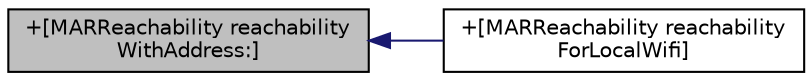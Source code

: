 digraph "+[MARReachability reachabilityWithAddress:]"
{
  edge [fontname="Helvetica",fontsize="10",labelfontname="Helvetica",labelfontsize="10"];
  node [fontname="Helvetica",fontsize="10",shape=record];
  rankdir="LR";
  Node22 [label="+[MARReachability reachability\lWithAddress:]",height=0.2,width=0.4,color="black", fillcolor="grey75", style="filled", fontcolor="black"];
  Node22 -> Node23 [dir="back",color="midnightblue",fontsize="10",style="solid",fontname="Helvetica"];
  Node23 [label="+[MARReachability reachability\lForLocalWifi]",height=0.2,width=0.4,color="black", fillcolor="white", style="filled",URL="$interface_m_a_r_reachability.html#a706357e0b7f514d9604406ee6b9a485d"];
}
